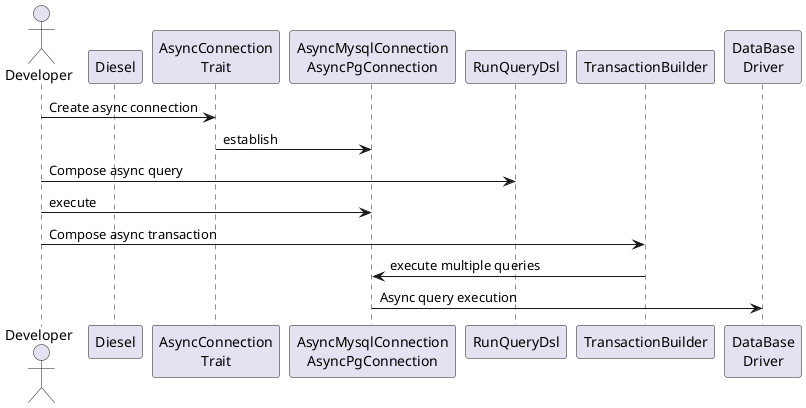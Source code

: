 @startuml
'请用puml的泳道图语法将这个crate如何把diesel改造成异步的流程绘制出来
!define AWSPUML https://raw.githubusercontent.com/awslabs/aws-icons-for-plantuml/v14.0

actor Developer

participant "Diesel" as Diesel
participant "AsyncConnection\nTrait" as AsyncConnection
participant "AsyncMysqlConnection\nAsyncPgConnection" as AsyncConnections
participant "RunQueryDsl" as RunQueryDsl
participant "TransactionBuilder" as TransactionBuilder
participant "DataBase\nDriver" as DBDriver

'Developer uses diesel_async crate
Developer -> AsyncConnection : Create async connection
AsyncConnection -> AsyncConnections : establish

'Developer builds an async query
Developer -> RunQueryDsl : Compose async query

'Execute async query
Developer -> AsyncConnections : execute

'Execute async transaction
Developer -> TransactionBuilder : Compose async transaction
TransactionBuilder -> AsyncConnections : execute multiple queries

'Interact with database
AsyncConnections -> DBDriver : Async query execution

@enduml